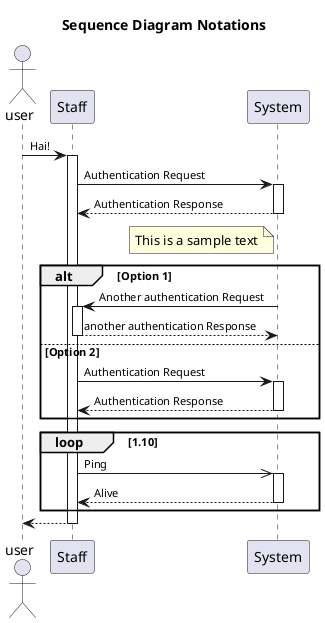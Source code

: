 @startuml
title Sequence Diagram Notations

actor user
participant Staff as Alice
participant System as Bob

skinparam sequence {
    ActorFontName Arial
    ActorFontSize 11

    ParticipantFontName Arial
    ParticipantFontSize 11

    ArrowFontName Arial
    ArrowFontSize 11
}

user -> Alice: Hai!
activate Alice

Alice->Bob: Authentication Request
activate Bob
Bob-->Alice: Authentication Response
deactivate Bob

note left of Bob
    This is a sample text
end note

alt Option 1
    Bob->Alice: Another authentication Request
    activate Alice
    Bob <-- Alice: another authentication Response
    deactivate Alice
else Option 2
    Alice->Bob: Authentication Request
    activate Bob
    Bob-->Alice: Authentication Response
    deactivate Bob
end alt

loop 1.10
    Alice->>Bob: Ping
    activate Bob
    Bob-->Alice: Alive
    deactivate Bob
end loop

Alice-->user
deactivate Alice
@enduml